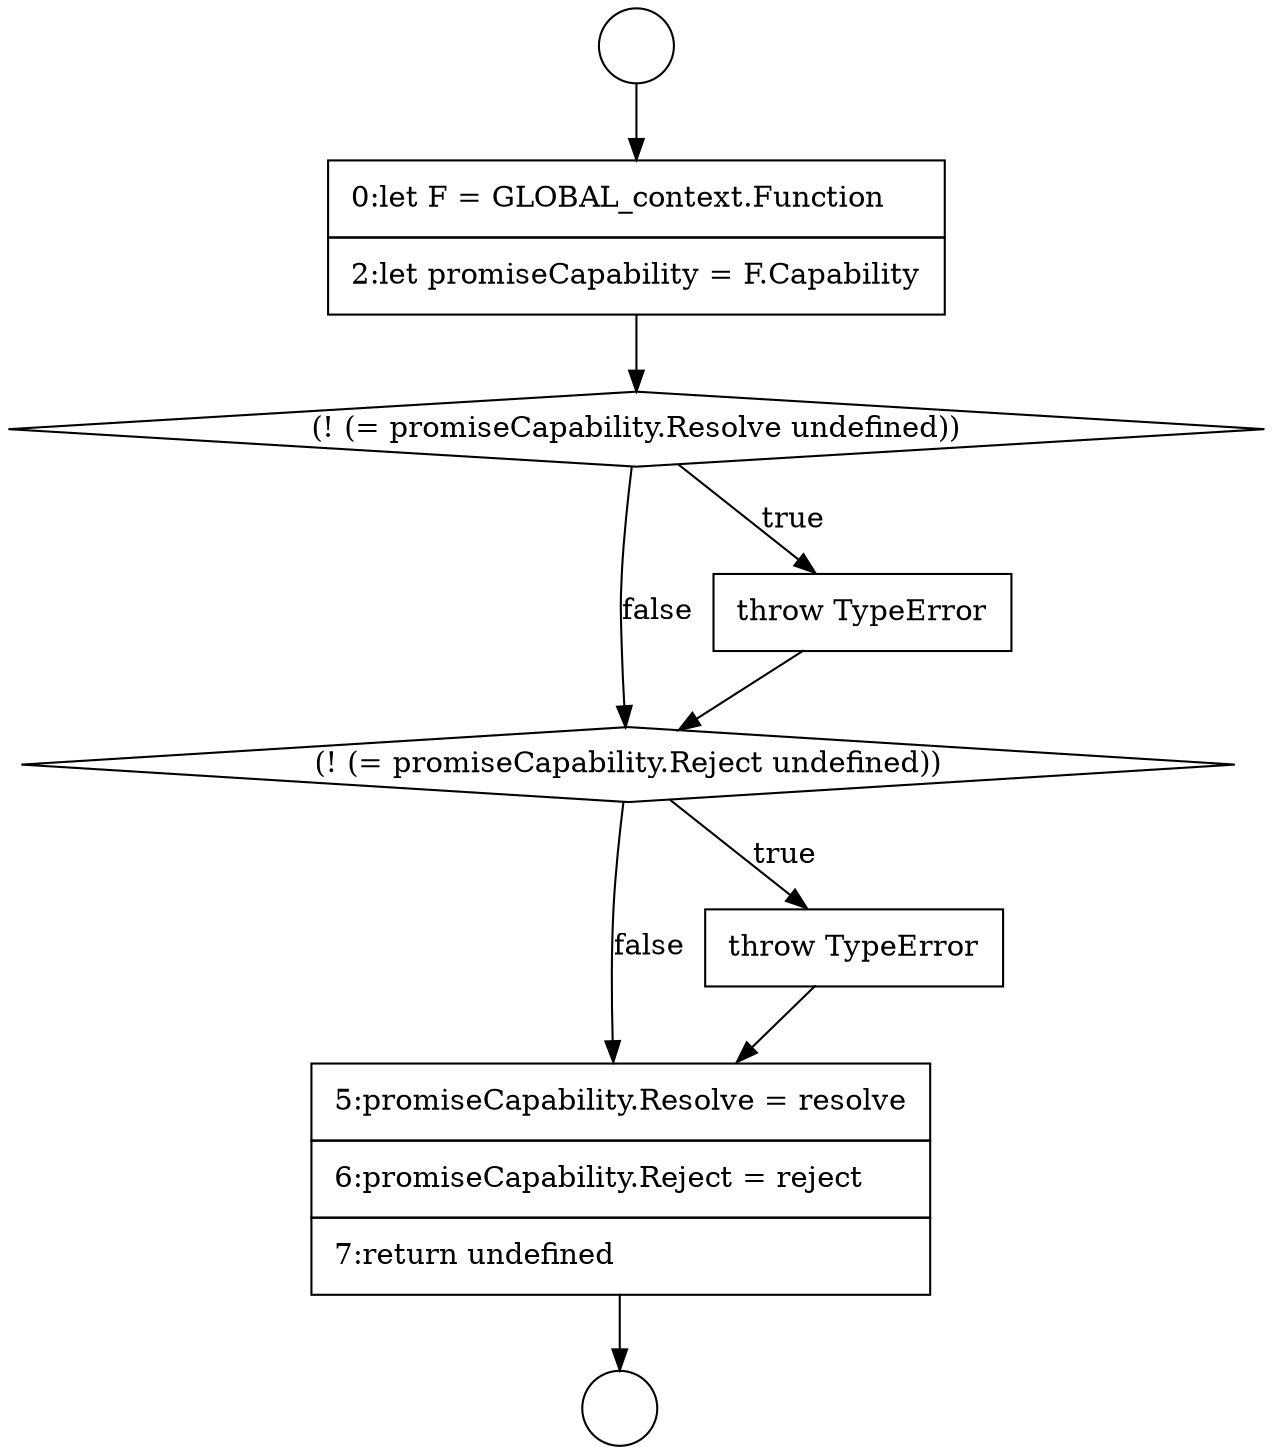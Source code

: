 digraph {
  node18563 [shape=diamond, label=<<font color="black">(! (= promiseCapability.Reject undefined))</font>> color="black" fillcolor="white" style=filled]
  node18565 [shape=none, margin=0, label=<<font color="black">
    <table border="0" cellborder="1" cellspacing="0" cellpadding="10">
      <tr><td align="left">5:promiseCapability.Resolve = resolve</td></tr>
      <tr><td align="left">6:promiseCapability.Reject = reject</td></tr>
      <tr><td align="left">7:return undefined</td></tr>
    </table>
  </font>> color="black" fillcolor="white" style=filled]
  node18560 [shape=none, margin=0, label=<<font color="black">
    <table border="0" cellborder="1" cellspacing="0" cellpadding="10">
      <tr><td align="left">0:let F = GLOBAL_context.Function</td></tr>
      <tr><td align="left">2:let promiseCapability = F.Capability</td></tr>
    </table>
  </font>> color="black" fillcolor="white" style=filled]
  node18562 [shape=none, margin=0, label=<<font color="black">
    <table border="0" cellborder="1" cellspacing="0" cellpadding="10">
      <tr><td align="left">throw TypeError</td></tr>
    </table>
  </font>> color="black" fillcolor="white" style=filled]
  node18558 [shape=circle label=" " color="black" fillcolor="white" style=filled]
  node18561 [shape=diamond, label=<<font color="black">(! (= promiseCapability.Resolve undefined))</font>> color="black" fillcolor="white" style=filled]
  node18564 [shape=none, margin=0, label=<<font color="black">
    <table border="0" cellborder="1" cellspacing="0" cellpadding="10">
      <tr><td align="left">throw TypeError</td></tr>
    </table>
  </font>> color="black" fillcolor="white" style=filled]
  node18559 [shape=circle label=" " color="black" fillcolor="white" style=filled]
  node18558 -> node18560 [ color="black"]
  node18562 -> node18563 [ color="black"]
  node18561 -> node18562 [label=<<font color="black">true</font>> color="black"]
  node18561 -> node18563 [label=<<font color="black">false</font>> color="black"]
  node18563 -> node18564 [label=<<font color="black">true</font>> color="black"]
  node18563 -> node18565 [label=<<font color="black">false</font>> color="black"]
  node18560 -> node18561 [ color="black"]
  node18564 -> node18565 [ color="black"]
  node18565 -> node18559 [ color="black"]
}
